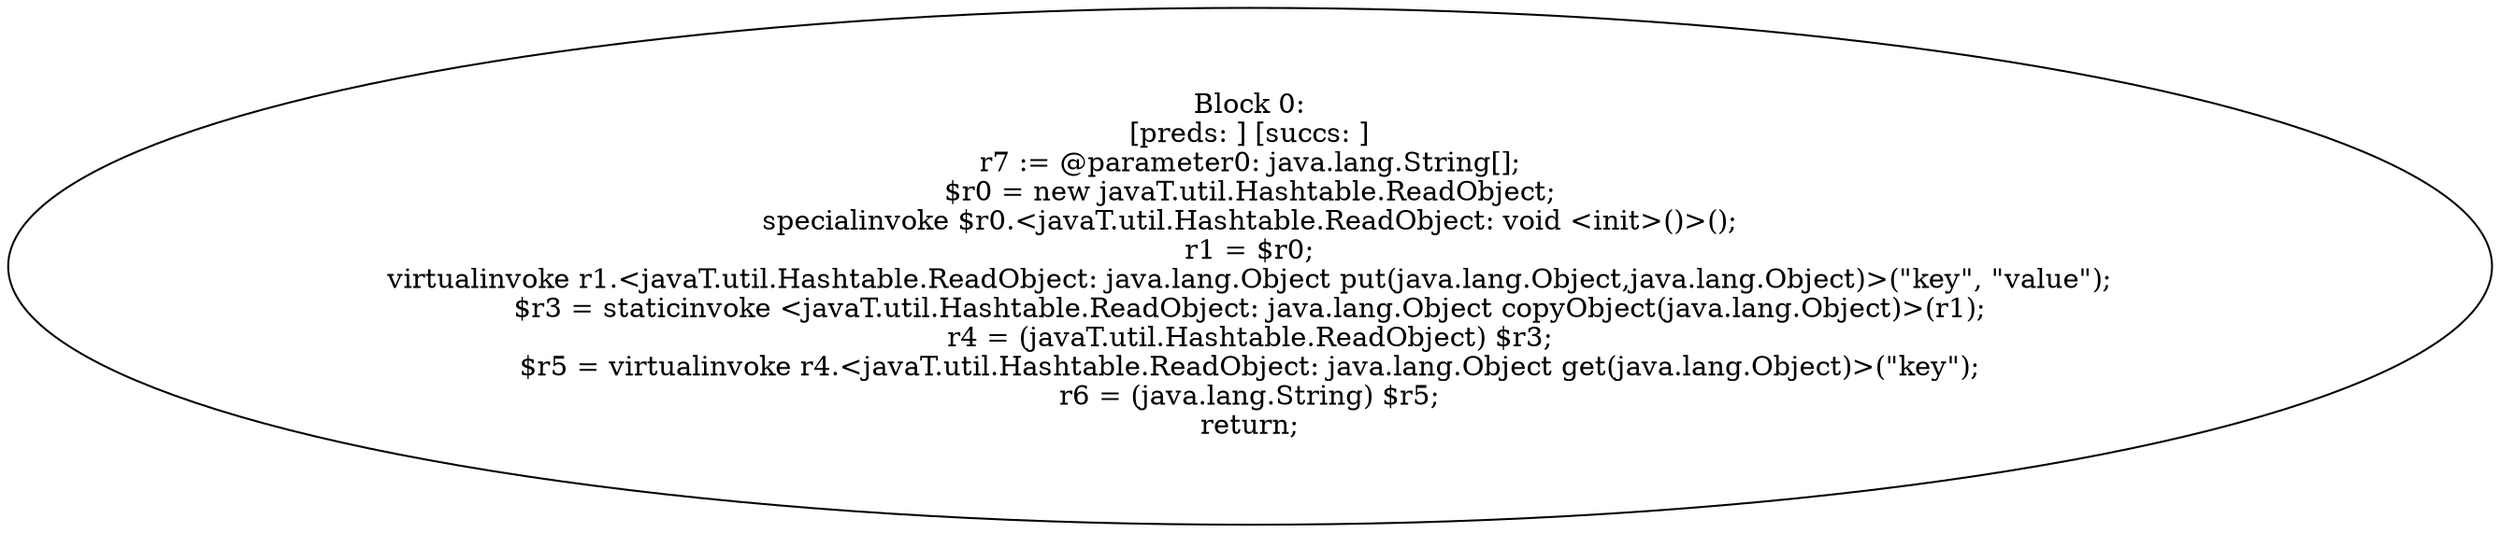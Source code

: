 digraph "unitGraph" {
    "Block 0:
[preds: ] [succs: ]
r7 := @parameter0: java.lang.String[];
$r0 = new javaT.util.Hashtable.ReadObject;
specialinvoke $r0.<javaT.util.Hashtable.ReadObject: void <init>()>();
r1 = $r0;
virtualinvoke r1.<javaT.util.Hashtable.ReadObject: java.lang.Object put(java.lang.Object,java.lang.Object)>(\"key\", \"value\");
$r3 = staticinvoke <javaT.util.Hashtable.ReadObject: java.lang.Object copyObject(java.lang.Object)>(r1);
r4 = (javaT.util.Hashtable.ReadObject) $r3;
$r5 = virtualinvoke r4.<javaT.util.Hashtable.ReadObject: java.lang.Object get(java.lang.Object)>(\"key\");
r6 = (java.lang.String) $r5;
return;
"
}
